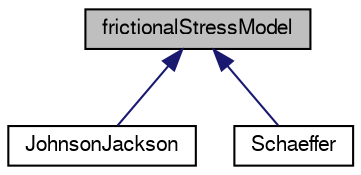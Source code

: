 digraph "frictionalStressModel"
{
  bgcolor="transparent";
  edge [fontname="FreeSans",fontsize="10",labelfontname="FreeSans",labelfontsize="10"];
  node [fontname="FreeSans",fontsize="10",shape=record];
  Node0 [label="frictionalStressModel",height=0.2,width=0.4,color="black", fillcolor="grey75", style="filled", fontcolor="black"];
  Node0 -> Node1 [dir="back",color="midnightblue",fontsize="10",style="solid",fontname="FreeSans"];
  Node1 [label="JohnsonJackson",height=0.2,width=0.4,color="black",URL="$a32258.html"];
  Node0 -> Node2 [dir="back",color="midnightblue",fontsize="10",style="solid",fontname="FreeSans"];
  Node2 [label="Schaeffer",height=0.2,width=0.4,color="black",URL="$a32262.html"];
}
